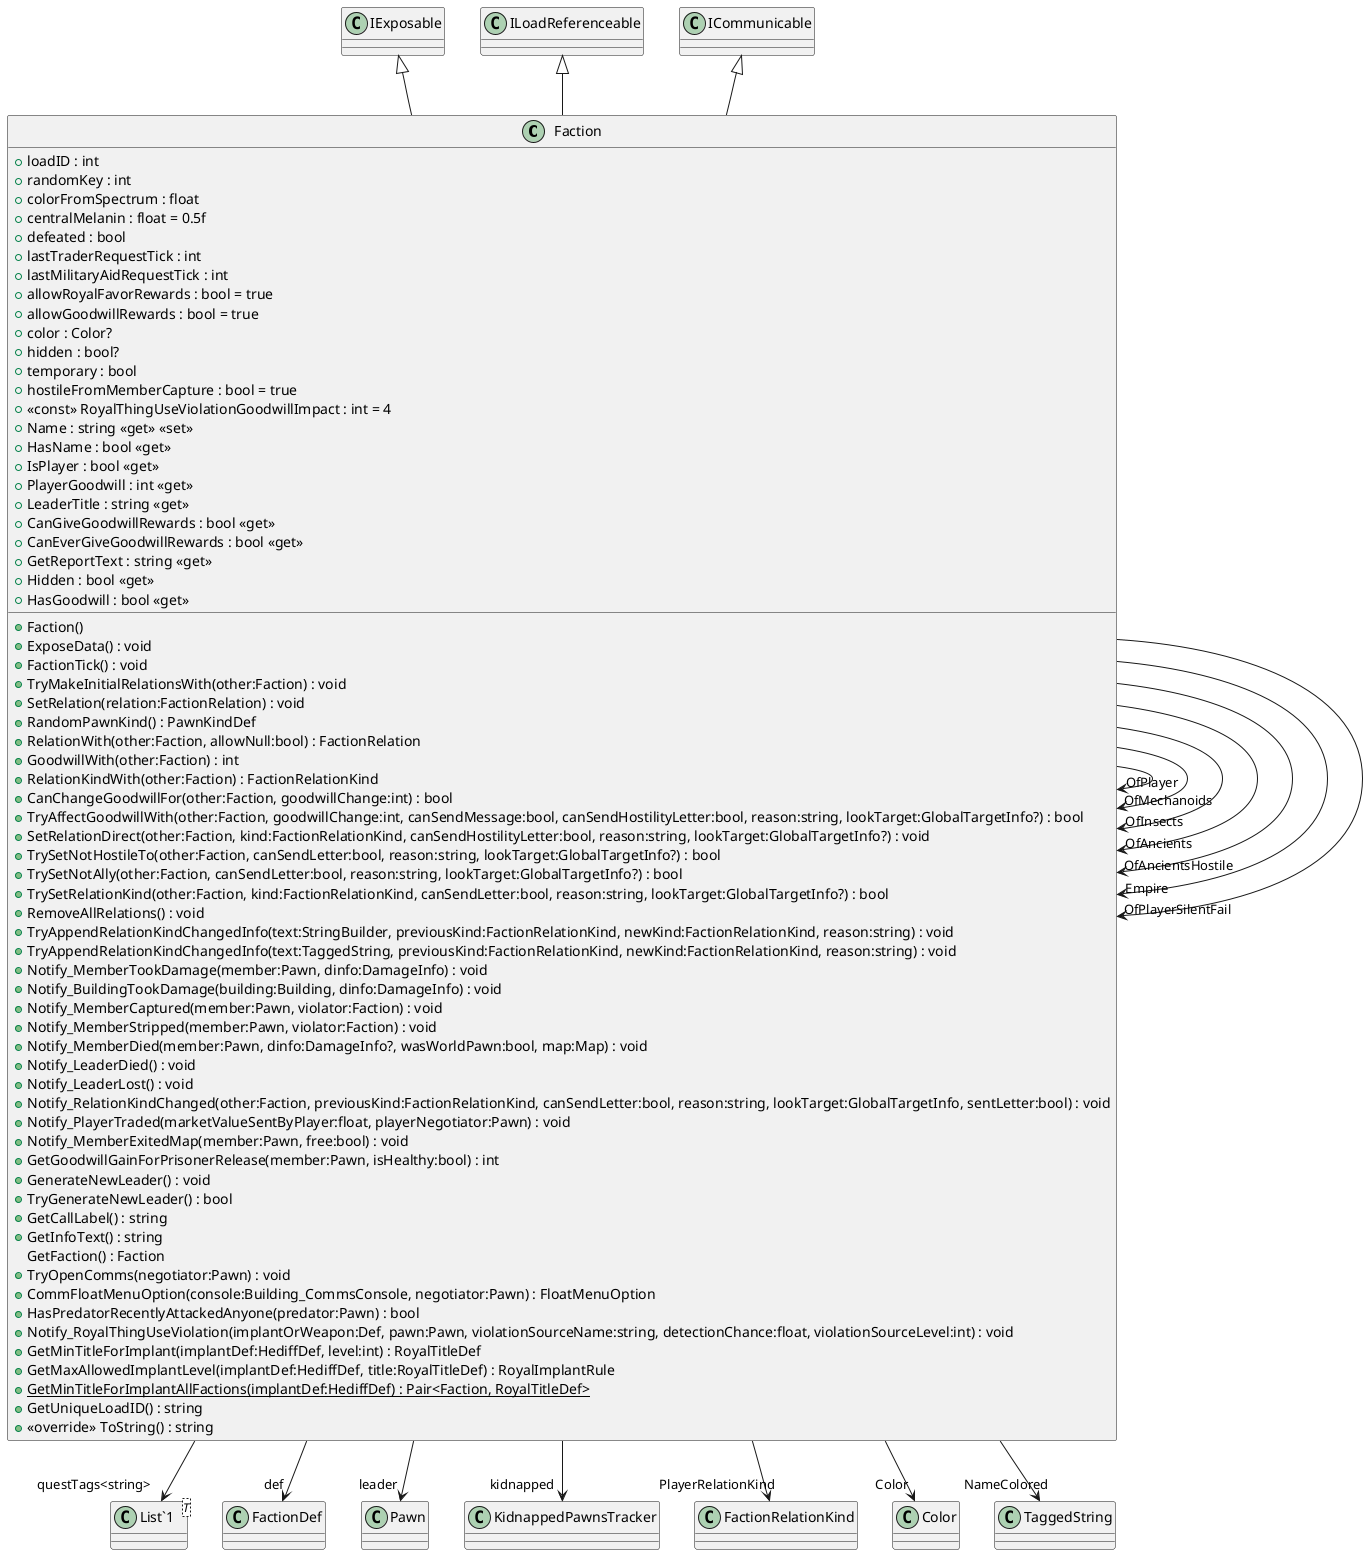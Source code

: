 @startuml
class Faction {
    + loadID : int
    + randomKey : int
    + colorFromSpectrum : float
    + centralMelanin : float = 0.5f
    + defeated : bool
    + lastTraderRequestTick : int
    + lastMilitaryAidRequestTick : int
    + allowRoyalFavorRewards : bool = true
    + allowGoodwillRewards : bool = true
    + color : Color?
    + hidden : bool?
    + temporary : bool
    + hostileFromMemberCapture : bool = true
    + <<const>> RoyalThingUseViolationGoodwillImpact : int = 4
    + Name : string <<get>> <<set>>
    + HasName : bool <<get>>
    + IsPlayer : bool <<get>>
    + PlayerGoodwill : int <<get>>
    + LeaderTitle : string <<get>>
    + CanGiveGoodwillRewards : bool <<get>>
    + CanEverGiveGoodwillRewards : bool <<get>>
    + GetReportText : string <<get>>
    + Hidden : bool <<get>>
    + HasGoodwill : bool <<get>>
    + Faction()
    + ExposeData() : void
    + FactionTick() : void
    + TryMakeInitialRelationsWith(other:Faction) : void
    + SetRelation(relation:FactionRelation) : void
    + RandomPawnKind() : PawnKindDef
    + RelationWith(other:Faction, allowNull:bool) : FactionRelation
    + GoodwillWith(other:Faction) : int
    + RelationKindWith(other:Faction) : FactionRelationKind
    + CanChangeGoodwillFor(other:Faction, goodwillChange:int) : bool
    + TryAffectGoodwillWith(other:Faction, goodwillChange:int, canSendMessage:bool, canSendHostilityLetter:bool, reason:string, lookTarget:GlobalTargetInfo?) : bool
    + SetRelationDirect(other:Faction, kind:FactionRelationKind, canSendHostilityLetter:bool, reason:string, lookTarget:GlobalTargetInfo?) : void
    + TrySetNotHostileTo(other:Faction, canSendLetter:bool, reason:string, lookTarget:GlobalTargetInfo?) : bool
    + TrySetNotAlly(other:Faction, canSendLetter:bool, reason:string, lookTarget:GlobalTargetInfo?) : bool
    + TrySetRelationKind(other:Faction, kind:FactionRelationKind, canSendLetter:bool, reason:string, lookTarget:GlobalTargetInfo?) : bool
    + RemoveAllRelations() : void
    + TryAppendRelationKindChangedInfo(text:StringBuilder, previousKind:FactionRelationKind, newKind:FactionRelationKind, reason:string) : void
    + TryAppendRelationKindChangedInfo(text:TaggedString, previousKind:FactionRelationKind, newKind:FactionRelationKind, reason:string) : void
    + Notify_MemberTookDamage(member:Pawn, dinfo:DamageInfo) : void
    + Notify_BuildingTookDamage(building:Building, dinfo:DamageInfo) : void
    + Notify_MemberCaptured(member:Pawn, violator:Faction) : void
    + Notify_MemberStripped(member:Pawn, violator:Faction) : void
    + Notify_MemberDied(member:Pawn, dinfo:DamageInfo?, wasWorldPawn:bool, map:Map) : void
    + Notify_LeaderDied() : void
    + Notify_LeaderLost() : void
    + Notify_RelationKindChanged(other:Faction, previousKind:FactionRelationKind, canSendLetter:bool, reason:string, lookTarget:GlobalTargetInfo, sentLetter:bool) : void
    + Notify_PlayerTraded(marketValueSentByPlayer:float, playerNegotiator:Pawn) : void
    + Notify_MemberExitedMap(member:Pawn, free:bool) : void
    + GetGoodwillGainForPrisonerRelease(member:Pawn, isHealthy:bool) : int
    + GenerateNewLeader() : void
    + TryGenerateNewLeader() : bool
    + GetCallLabel() : string
    + GetInfoText() : string
    GetFaction() : Faction
    + TryOpenComms(negotiator:Pawn) : void
    + CommFloatMenuOption(console:Building_CommsConsole, negotiator:Pawn) : FloatMenuOption
    + HasPredatorRecentlyAttackedAnyone(predator:Pawn) : bool
    + Notify_RoyalThingUseViolation(implantOrWeapon:Def, pawn:Pawn, violationSourceName:string, detectionChance:float, violationSourceLevel:int) : void
    + GetMinTitleForImplant(implantDef:HediffDef, level:int) : RoyalTitleDef
    + GetMaxAllowedImplantLevel(implantDef:HediffDef, title:RoyalTitleDef) : RoyalImplantRule
    + {static} GetMinTitleForImplantAllFactions(implantDef:HediffDef) : Pair<Faction, RoyalTitleDef>
    + GetUniqueLoadID() : string
    + <<override>> ToString() : string
}
class "List`1"<T> {
}
IExposable <|-- Faction
ILoadReferenceable <|-- Faction
ICommunicable <|-- Faction
Faction --> "def" FactionDef
Faction --> "leader" Pawn
Faction --> "kidnapped" KidnappedPawnsTracker
Faction --> "questTags<string>" "List`1"
Faction --> "PlayerRelationKind" FactionRelationKind
Faction --> "Color" Color
Faction --> "NameColored" TaggedString
Faction --> "OfPlayer" Faction
Faction --> "OfMechanoids" Faction
Faction --> "OfInsects" Faction
Faction --> "OfAncients" Faction
Faction --> "OfAncientsHostile" Faction
Faction --> "Empire" Faction
Faction --> "OfPlayerSilentFail" Faction
@enduml
